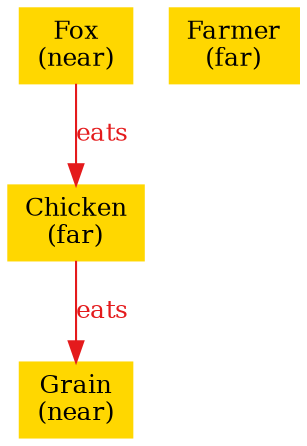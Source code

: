 digraph "graph" {
graph [fontsize=12]
node [fontsize=12]
edge [fontsize=12]
rankdir=TB;
"N2" -> "N1" [uuid = "<Chicken, Grain>", color = "#e41a1c", fontcolor = "#e41a1c", style = "solid", label = "eats", dir = "forward", weight = "1"]
"N3" -> "N2" [uuid = "<Fox, Chicken>", color = "#e41a1c", fontcolor = "#e41a1c", style = "solid", label = "eats", dir = "forward", weight = "1"]
"N0" [uuid="Farmer", label="Farmer\n(far)", color="#ffd700", fontcolor = "#000000", shape = "box", style = "filled, solid"]
"N1" [uuid="Grain", label="Grain\n(near)", color="#ffd700", fontcolor = "#000000", shape = "box", style = "filled, solid"]
"N2" [uuid="Chicken", label="Chicken\n(far)", color="#ffd700", fontcolor = "#000000", shape = "box", style = "filled, solid"]
"N3" [uuid="Fox", label="Fox\n(near)", color="#ffd700", fontcolor = "#000000", shape = "box", style = "filled, solid"]
}
